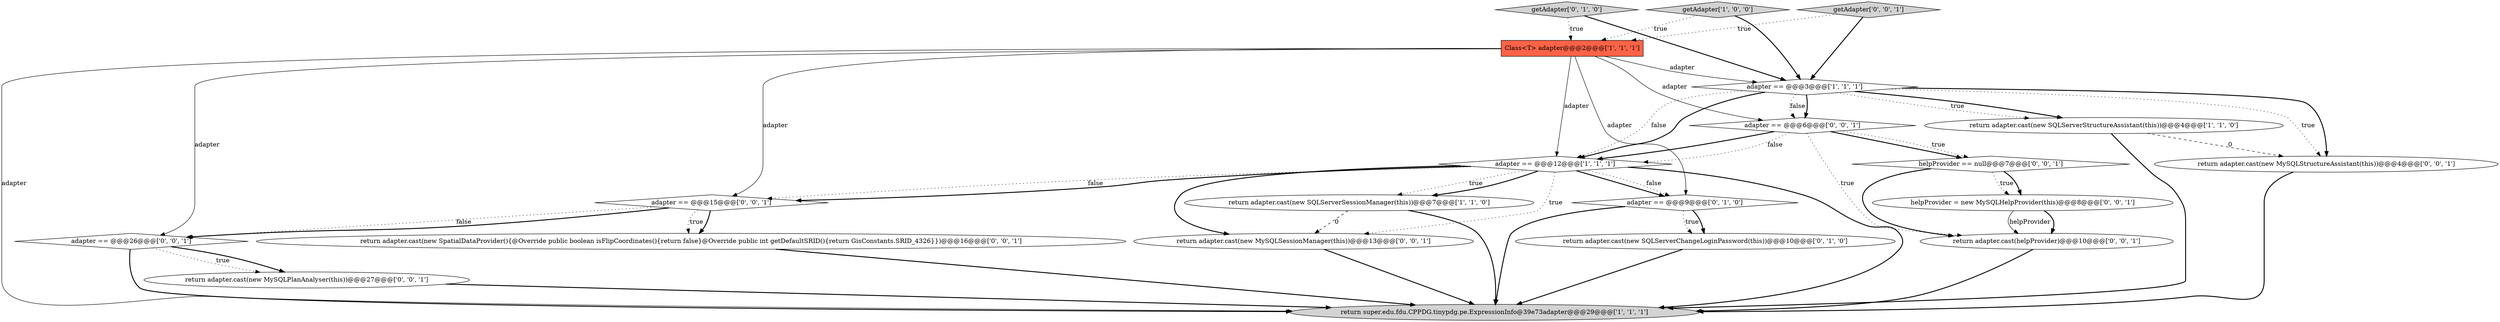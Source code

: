 digraph {
12 [style = filled, label = "return adapter.cast(helpProvider)@@@10@@@['0', '0', '1']", fillcolor = white, shape = ellipse image = "AAA0AAABBB3BBB"];
6 [style = filled, label = "Class<T> adapter@@@2@@@['1', '1', '1']", fillcolor = tomato, shape = box image = "AAA0AAABBB1BBB"];
0 [style = filled, label = "adapter == @@@12@@@['1', '1', '1']", fillcolor = white, shape = diamond image = "AAA0AAABBB1BBB"];
15 [style = filled, label = "adapter == @@@6@@@['0', '0', '1']", fillcolor = white, shape = diamond image = "AAA0AAABBB3BBB"];
20 [style = filled, label = "return adapter.cast(new MySQLPlanAnalyser(this))@@@27@@@['0', '0', '1']", fillcolor = white, shape = ellipse image = "AAA0AAABBB3BBB"];
1 [style = filled, label = "return adapter.cast(new SQLServerStructureAssistant(this))@@@4@@@['1', '1', '0']", fillcolor = white, shape = ellipse image = "AAA0AAABBB1BBB"];
13 [style = filled, label = "return adapter.cast(new MySQLStructureAssistant(this))@@@4@@@['0', '0', '1']", fillcolor = white, shape = ellipse image = "AAA0AAABBB3BBB"];
9 [style = filled, label = "getAdapter['0', '1', '0']", fillcolor = lightgray, shape = diamond image = "AAA0AAABBB2BBB"];
11 [style = filled, label = "helpProvider = new MySQLHelpProvider(this)@@@8@@@['0', '0', '1']", fillcolor = white, shape = ellipse image = "AAA0AAABBB3BBB"];
16 [style = filled, label = "return adapter.cast(new SpatialDataProvider(){@Override public boolean isFlipCoordinates(){return false}@Override public int getDefaultSRID(){return GisConstants.SRID_4326}})@@@16@@@['0', '0', '1']", fillcolor = white, shape = ellipse image = "AAA0AAABBB3BBB"];
19 [style = filled, label = "adapter == @@@15@@@['0', '0', '1']", fillcolor = white, shape = diamond image = "AAA0AAABBB3BBB"];
4 [style = filled, label = "adapter == @@@3@@@['1', '1', '1']", fillcolor = white, shape = diamond image = "AAA0AAABBB1BBB"];
14 [style = filled, label = "return adapter.cast(new MySQLSessionManager(this))@@@13@@@['0', '0', '1']", fillcolor = white, shape = ellipse image = "AAA0AAABBB3BBB"];
5 [style = filled, label = "getAdapter['1', '0', '0']", fillcolor = lightgray, shape = diamond image = "AAA0AAABBB1BBB"];
10 [style = filled, label = "getAdapter['0', '0', '1']", fillcolor = lightgray, shape = diamond image = "AAA0AAABBB3BBB"];
17 [style = filled, label = "adapter == @@@26@@@['0', '0', '1']", fillcolor = white, shape = diamond image = "AAA0AAABBB3BBB"];
3 [style = filled, label = "return adapter.cast(new SQLServerSessionManager(this))@@@7@@@['1', '1', '0']", fillcolor = white, shape = ellipse image = "AAA0AAABBB1BBB"];
18 [style = filled, label = "helpProvider == null@@@7@@@['0', '0', '1']", fillcolor = white, shape = diamond image = "AAA0AAABBB3BBB"];
7 [style = filled, label = "return adapter.cast(new SQLServerChangeLoginPassword(this))@@@10@@@['0', '1', '0']", fillcolor = white, shape = ellipse image = "AAA1AAABBB2BBB"];
8 [style = filled, label = "adapter == @@@9@@@['0', '1', '0']", fillcolor = white, shape = diamond image = "AAA1AAABBB2BBB"];
2 [style = filled, label = "return super.edu.fdu.CPPDG.tinypdg.pe.ExpressionInfo@39e73adapter@@@29@@@['1', '1', '1']", fillcolor = lightgray, shape = ellipse image = "AAA0AAABBB1BBB"];
0->19 [style = dotted, label="false"];
0->14 [style = dotted, label="true"];
11->12 [style = bold, label=""];
9->4 [style = bold, label=""];
11->12 [style = solid, label="helpProvider"];
3->2 [style = bold, label=""];
6->19 [style = solid, label="adapter"];
15->18 [style = bold, label=""];
6->0 [style = solid, label="adapter"];
6->8 [style = solid, label="adapter"];
4->0 [style = dotted, label="false"];
12->2 [style = bold, label=""];
15->18 [style = dotted, label="true"];
0->3 [style = dotted, label="true"];
15->0 [style = dotted, label="false"];
0->19 [style = bold, label=""];
3->14 [style = dashed, label="0"];
0->3 [style = bold, label=""];
0->8 [style = bold, label=""];
4->1 [style = dotted, label="true"];
8->7 [style = dotted, label="true"];
17->20 [style = bold, label=""];
9->6 [style = dotted, label="true"];
19->17 [style = dotted, label="false"];
4->1 [style = bold, label=""];
5->4 [style = bold, label=""];
6->4 [style = solid, label="adapter"];
1->13 [style = dashed, label="0"];
18->11 [style = dotted, label="true"];
16->2 [style = bold, label=""];
19->16 [style = bold, label=""];
5->6 [style = dotted, label="true"];
19->16 [style = dotted, label="true"];
8->2 [style = bold, label=""];
15->0 [style = bold, label=""];
17->20 [style = dotted, label="true"];
10->4 [style = bold, label=""];
19->17 [style = bold, label=""];
0->8 [style = dotted, label="false"];
14->2 [style = bold, label=""];
10->6 [style = dotted, label="true"];
8->7 [style = bold, label=""];
4->13 [style = bold, label=""];
20->2 [style = bold, label=""];
18->12 [style = bold, label=""];
0->2 [style = bold, label=""];
4->13 [style = dotted, label="true"];
4->15 [style = bold, label=""];
6->2 [style = solid, label="adapter"];
13->2 [style = bold, label=""];
0->14 [style = bold, label=""];
6->15 [style = solid, label="adapter"];
1->2 [style = bold, label=""];
18->11 [style = bold, label=""];
4->0 [style = bold, label=""];
6->17 [style = solid, label="adapter"];
15->12 [style = dotted, label="true"];
17->2 [style = bold, label=""];
4->15 [style = dotted, label="false"];
7->2 [style = bold, label=""];
}
